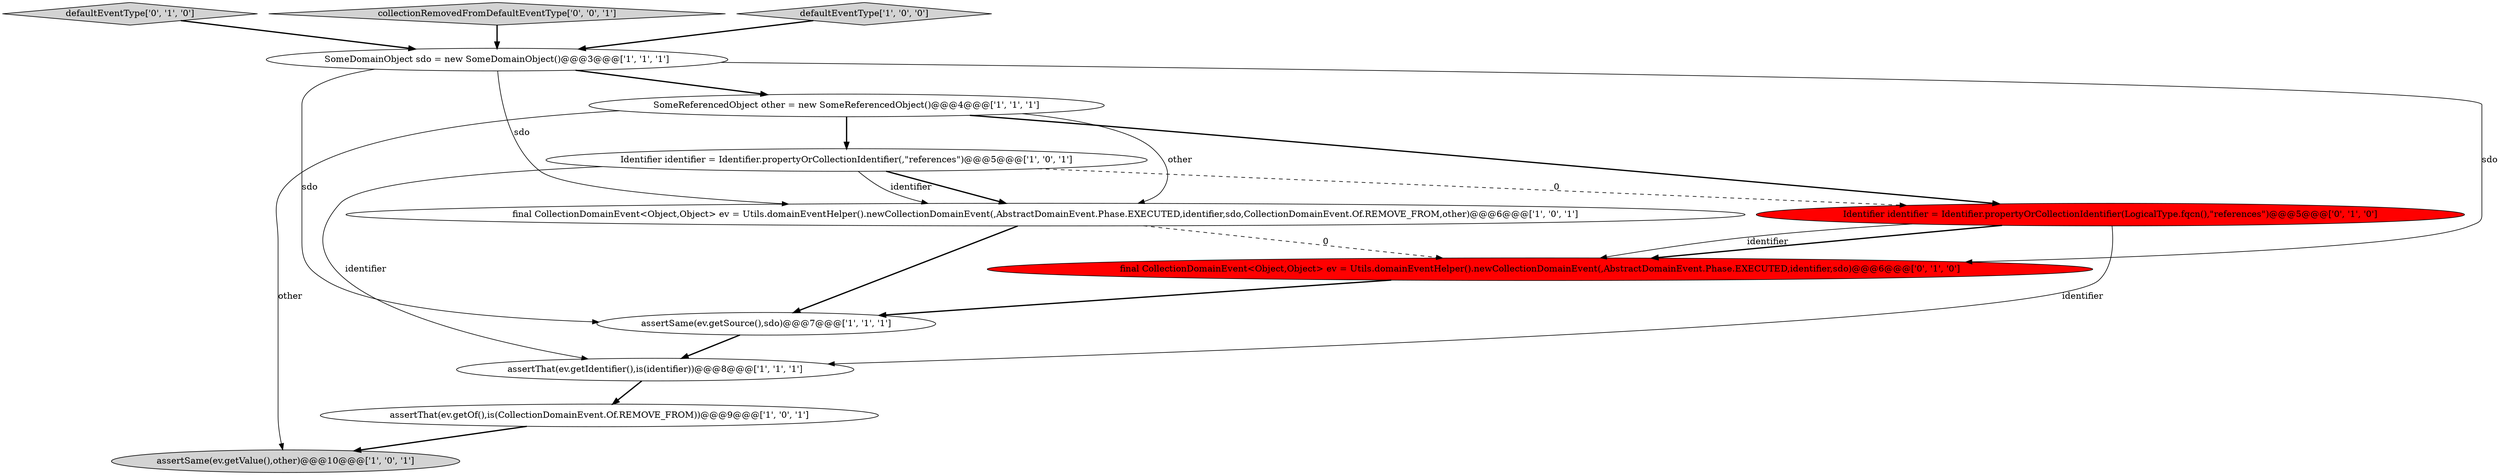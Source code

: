 digraph {
7 [style = filled, label = "assertSame(ev.getValue(),other)@@@10@@@['1', '0', '1']", fillcolor = lightgray, shape = ellipse image = "AAA0AAABBB1BBB"];
9 [style = filled, label = "defaultEventType['0', '1', '0']", fillcolor = lightgray, shape = diamond image = "AAA0AAABBB2BBB"];
5 [style = filled, label = "SomeDomainObject sdo = new SomeDomainObject()@@@3@@@['1', '1', '1']", fillcolor = white, shape = ellipse image = "AAA0AAABBB1BBB"];
11 [style = filled, label = "Identifier identifier = Identifier.propertyOrCollectionIdentifier(LogicalType.fqcn(),\"references\")@@@5@@@['0', '1', '0']", fillcolor = red, shape = ellipse image = "AAA1AAABBB2BBB"];
3 [style = filled, label = "assertSame(ev.getSource(),sdo)@@@7@@@['1', '1', '1']", fillcolor = white, shape = ellipse image = "AAA0AAABBB1BBB"];
2 [style = filled, label = "SomeReferencedObject other = new SomeReferencedObject()@@@4@@@['1', '1', '1']", fillcolor = white, shape = ellipse image = "AAA0AAABBB1BBB"];
1 [style = filled, label = "Identifier identifier = Identifier.propertyOrCollectionIdentifier(,\"references\")@@@5@@@['1', '0', '1']", fillcolor = white, shape = ellipse image = "AAA0AAABBB1BBB"];
12 [style = filled, label = "collectionRemovedFromDefaultEventType['0', '0', '1']", fillcolor = lightgray, shape = diamond image = "AAA0AAABBB3BBB"];
10 [style = filled, label = "final CollectionDomainEvent<Object,Object> ev = Utils.domainEventHelper().newCollectionDomainEvent(,AbstractDomainEvent.Phase.EXECUTED,identifier,sdo)@@@6@@@['0', '1', '0']", fillcolor = red, shape = ellipse image = "AAA1AAABBB2BBB"];
0 [style = filled, label = "assertThat(ev.getOf(),is(CollectionDomainEvent.Of.REMOVE_FROM))@@@9@@@['1', '0', '1']", fillcolor = white, shape = ellipse image = "AAA0AAABBB1BBB"];
4 [style = filled, label = "assertThat(ev.getIdentifier(),is(identifier))@@@8@@@['1', '1', '1']", fillcolor = white, shape = ellipse image = "AAA0AAABBB1BBB"];
8 [style = filled, label = "final CollectionDomainEvent<Object,Object> ev = Utils.domainEventHelper().newCollectionDomainEvent(,AbstractDomainEvent.Phase.EXECUTED,identifier,sdo,CollectionDomainEvent.Of.REMOVE_FROM,other)@@@6@@@['1', '0', '1']", fillcolor = white, shape = ellipse image = "AAA0AAABBB1BBB"];
6 [style = filled, label = "defaultEventType['1', '0', '0']", fillcolor = lightgray, shape = diamond image = "AAA0AAABBB1BBB"];
1->8 [style = bold, label=""];
8->10 [style = dashed, label="0"];
12->5 [style = bold, label=""];
2->1 [style = bold, label=""];
5->8 [style = solid, label="sdo"];
1->4 [style = solid, label="identifier"];
8->3 [style = bold, label=""];
10->3 [style = bold, label=""];
2->8 [style = solid, label="other"];
3->4 [style = bold, label=""];
4->0 [style = bold, label=""];
0->7 [style = bold, label=""];
1->8 [style = solid, label="identifier"];
11->4 [style = solid, label="identifier"];
6->5 [style = bold, label=""];
5->2 [style = bold, label=""];
5->10 [style = solid, label="sdo"];
11->10 [style = bold, label=""];
1->11 [style = dashed, label="0"];
9->5 [style = bold, label=""];
2->7 [style = solid, label="other"];
5->3 [style = solid, label="sdo"];
2->11 [style = bold, label=""];
11->10 [style = solid, label="identifier"];
}
